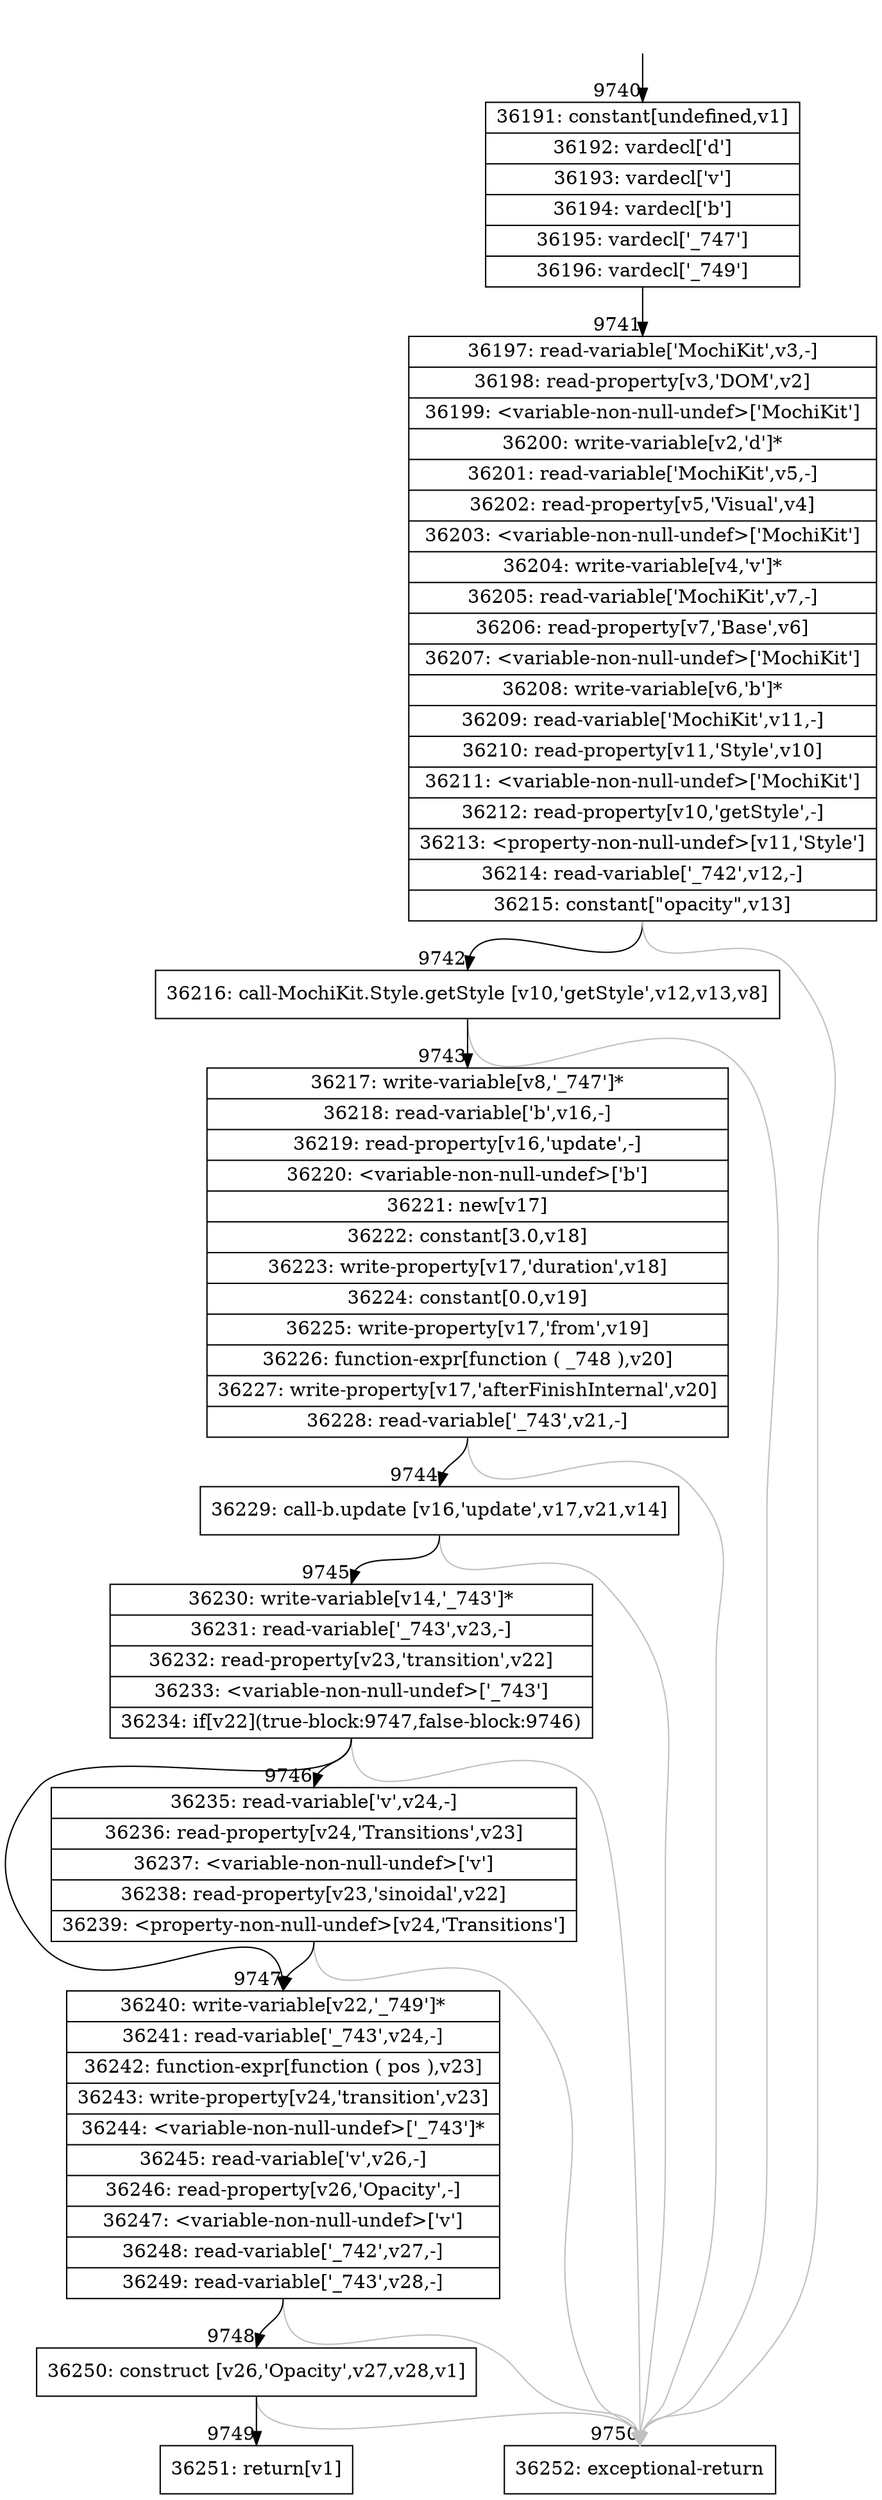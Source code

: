 digraph {
rankdir="TD"
BB_entry678[shape=none,label=""];
BB_entry678 -> BB9740 [tailport=s, headport=n, headlabel="    9740"]
BB9740 [shape=record label="{36191: constant[undefined,v1]|36192: vardecl['d']|36193: vardecl['v']|36194: vardecl['b']|36195: vardecl['_747']|36196: vardecl['_749']}" ] 
BB9740 -> BB9741 [tailport=s, headport=n, headlabel="      9741"]
BB9741 [shape=record label="{36197: read-variable['MochiKit',v3,-]|36198: read-property[v3,'DOM',v2]|36199: \<variable-non-null-undef\>['MochiKit']|36200: write-variable[v2,'d']*|36201: read-variable['MochiKit',v5,-]|36202: read-property[v5,'Visual',v4]|36203: \<variable-non-null-undef\>['MochiKit']|36204: write-variable[v4,'v']*|36205: read-variable['MochiKit',v7,-]|36206: read-property[v7,'Base',v6]|36207: \<variable-non-null-undef\>['MochiKit']|36208: write-variable[v6,'b']*|36209: read-variable['MochiKit',v11,-]|36210: read-property[v11,'Style',v10]|36211: \<variable-non-null-undef\>['MochiKit']|36212: read-property[v10,'getStyle',-]|36213: \<property-non-null-undef\>[v11,'Style']|36214: read-variable['_742',v12,-]|36215: constant[\"opacity\",v13]}" ] 
BB9741 -> BB9742 [tailport=s, headport=n, headlabel="      9742"]
BB9741 -> BB9750 [tailport=s, headport=n, color=gray, headlabel="      9750"]
BB9742 [shape=record label="{36216: call-MochiKit.Style.getStyle [v10,'getStyle',v12,v13,v8]}" ] 
BB9742 -> BB9743 [tailport=s, headport=n, headlabel="      9743"]
BB9742 -> BB9750 [tailport=s, headport=n, color=gray]
BB9743 [shape=record label="{36217: write-variable[v8,'_747']*|36218: read-variable['b',v16,-]|36219: read-property[v16,'update',-]|36220: \<variable-non-null-undef\>['b']|36221: new[v17]|36222: constant[3.0,v18]|36223: write-property[v17,'duration',v18]|36224: constant[0.0,v19]|36225: write-property[v17,'from',v19]|36226: function-expr[function ( _748 ),v20]|36227: write-property[v17,'afterFinishInternal',v20]|36228: read-variable['_743',v21,-]}" ] 
BB9743 -> BB9744 [tailport=s, headport=n, headlabel="      9744"]
BB9743 -> BB9750 [tailport=s, headport=n, color=gray]
BB9744 [shape=record label="{36229: call-b.update [v16,'update',v17,v21,v14]}" ] 
BB9744 -> BB9745 [tailport=s, headport=n, headlabel="      9745"]
BB9744 -> BB9750 [tailport=s, headport=n, color=gray]
BB9745 [shape=record label="{36230: write-variable[v14,'_743']*|36231: read-variable['_743',v23,-]|36232: read-property[v23,'transition',v22]|36233: \<variable-non-null-undef\>['_743']|36234: if[v22](true-block:9747,false-block:9746)}" ] 
BB9745 -> BB9747 [tailport=s, headport=n, headlabel="      9747"]
BB9745 -> BB9746 [tailport=s, headport=n, headlabel="      9746"]
BB9745 -> BB9750 [tailport=s, headport=n, color=gray]
BB9746 [shape=record label="{36235: read-variable['v',v24,-]|36236: read-property[v24,'Transitions',v23]|36237: \<variable-non-null-undef\>['v']|36238: read-property[v23,'sinoidal',v22]|36239: \<property-non-null-undef\>[v24,'Transitions']}" ] 
BB9746 -> BB9747 [tailport=s, headport=n]
BB9746 -> BB9750 [tailport=s, headport=n, color=gray]
BB9747 [shape=record label="{36240: write-variable[v22,'_749']*|36241: read-variable['_743',v24,-]|36242: function-expr[function ( pos ),v23]|36243: write-property[v24,'transition',v23]|36244: \<variable-non-null-undef\>['_743']*|36245: read-variable['v',v26,-]|36246: read-property[v26,'Opacity',-]|36247: \<variable-non-null-undef\>['v']|36248: read-variable['_742',v27,-]|36249: read-variable['_743',v28,-]}" ] 
BB9747 -> BB9748 [tailport=s, headport=n, headlabel="      9748"]
BB9747 -> BB9750 [tailport=s, headport=n, color=gray]
BB9748 [shape=record label="{36250: construct [v26,'Opacity',v27,v28,v1]}" ] 
BB9748 -> BB9749 [tailport=s, headport=n, headlabel="      9749"]
BB9748 -> BB9750 [tailport=s, headport=n, color=gray]
BB9749 [shape=record label="{36251: return[v1]}" ] 
BB9750 [shape=record label="{36252: exceptional-return}" ] 
//#$~ 6876
}
